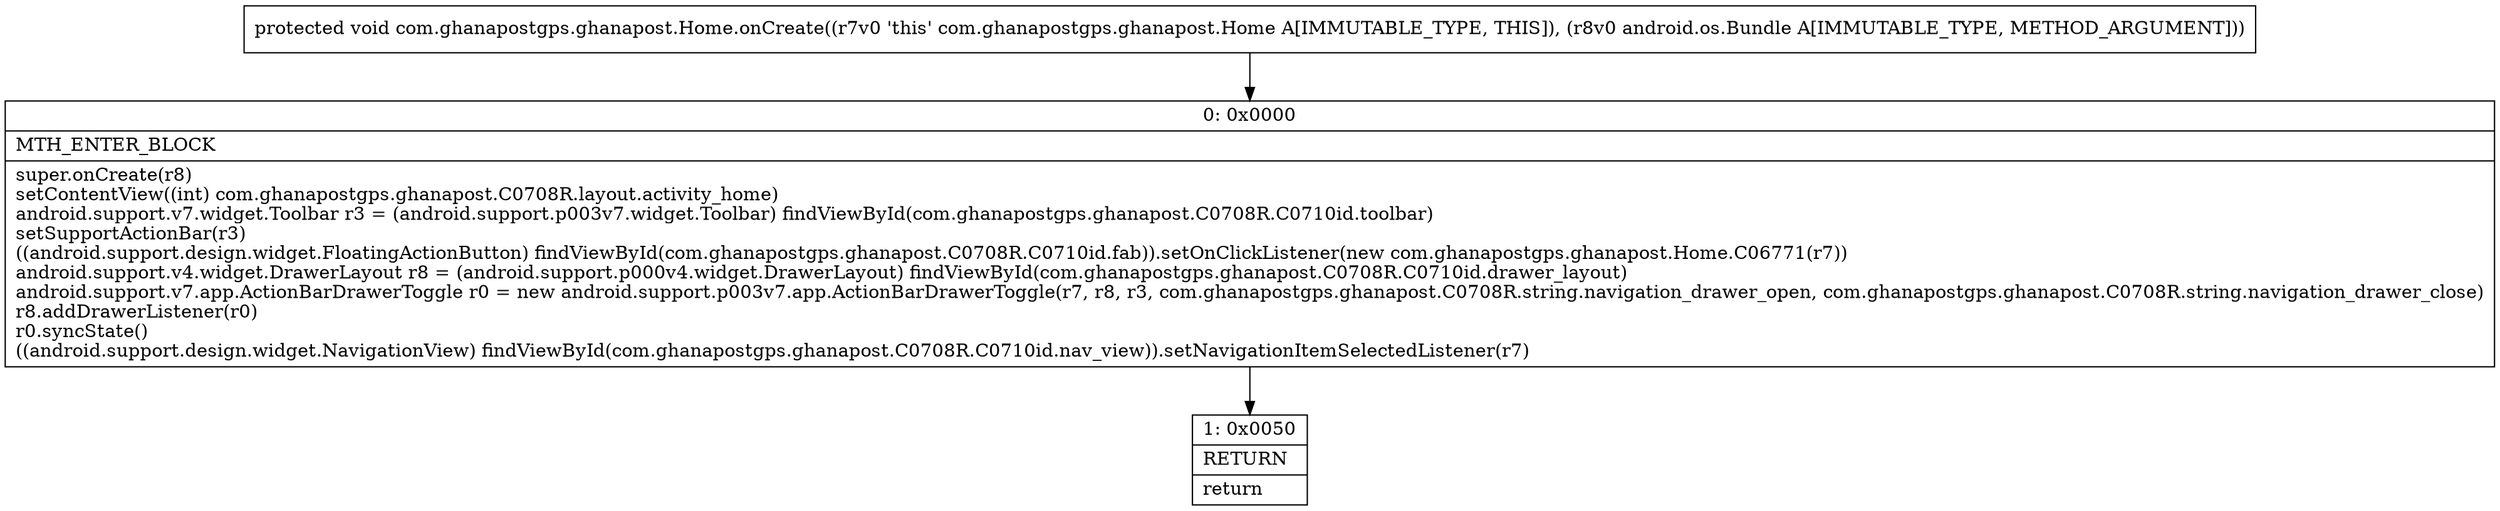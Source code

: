 digraph "CFG forcom.ghanapostgps.ghanapost.Home.onCreate(Landroid\/os\/Bundle;)V" {
Node_0 [shape=record,label="{0\:\ 0x0000|MTH_ENTER_BLOCK\l|super.onCreate(r8)\lsetContentView((int) com.ghanapostgps.ghanapost.C0708R.layout.activity_home)\landroid.support.v7.widget.Toolbar r3 = (android.support.p003v7.widget.Toolbar) findViewById(com.ghanapostgps.ghanapost.C0708R.C0710id.toolbar)\lsetSupportActionBar(r3)\l((android.support.design.widget.FloatingActionButton) findViewById(com.ghanapostgps.ghanapost.C0708R.C0710id.fab)).setOnClickListener(new com.ghanapostgps.ghanapost.Home.C06771(r7))\landroid.support.v4.widget.DrawerLayout r8 = (android.support.p000v4.widget.DrawerLayout) findViewById(com.ghanapostgps.ghanapost.C0708R.C0710id.drawer_layout)\landroid.support.v7.app.ActionBarDrawerToggle r0 = new android.support.p003v7.app.ActionBarDrawerToggle(r7, r8, r3, com.ghanapostgps.ghanapost.C0708R.string.navigation_drawer_open, com.ghanapostgps.ghanapost.C0708R.string.navigation_drawer_close)\lr8.addDrawerListener(r0)\lr0.syncState()\l((android.support.design.widget.NavigationView) findViewById(com.ghanapostgps.ghanapost.C0708R.C0710id.nav_view)).setNavigationItemSelectedListener(r7)\l}"];
Node_1 [shape=record,label="{1\:\ 0x0050|RETURN\l|return\l}"];
MethodNode[shape=record,label="{protected void com.ghanapostgps.ghanapost.Home.onCreate((r7v0 'this' com.ghanapostgps.ghanapost.Home A[IMMUTABLE_TYPE, THIS]), (r8v0 android.os.Bundle A[IMMUTABLE_TYPE, METHOD_ARGUMENT])) }"];
MethodNode -> Node_0;
Node_0 -> Node_1;
}

